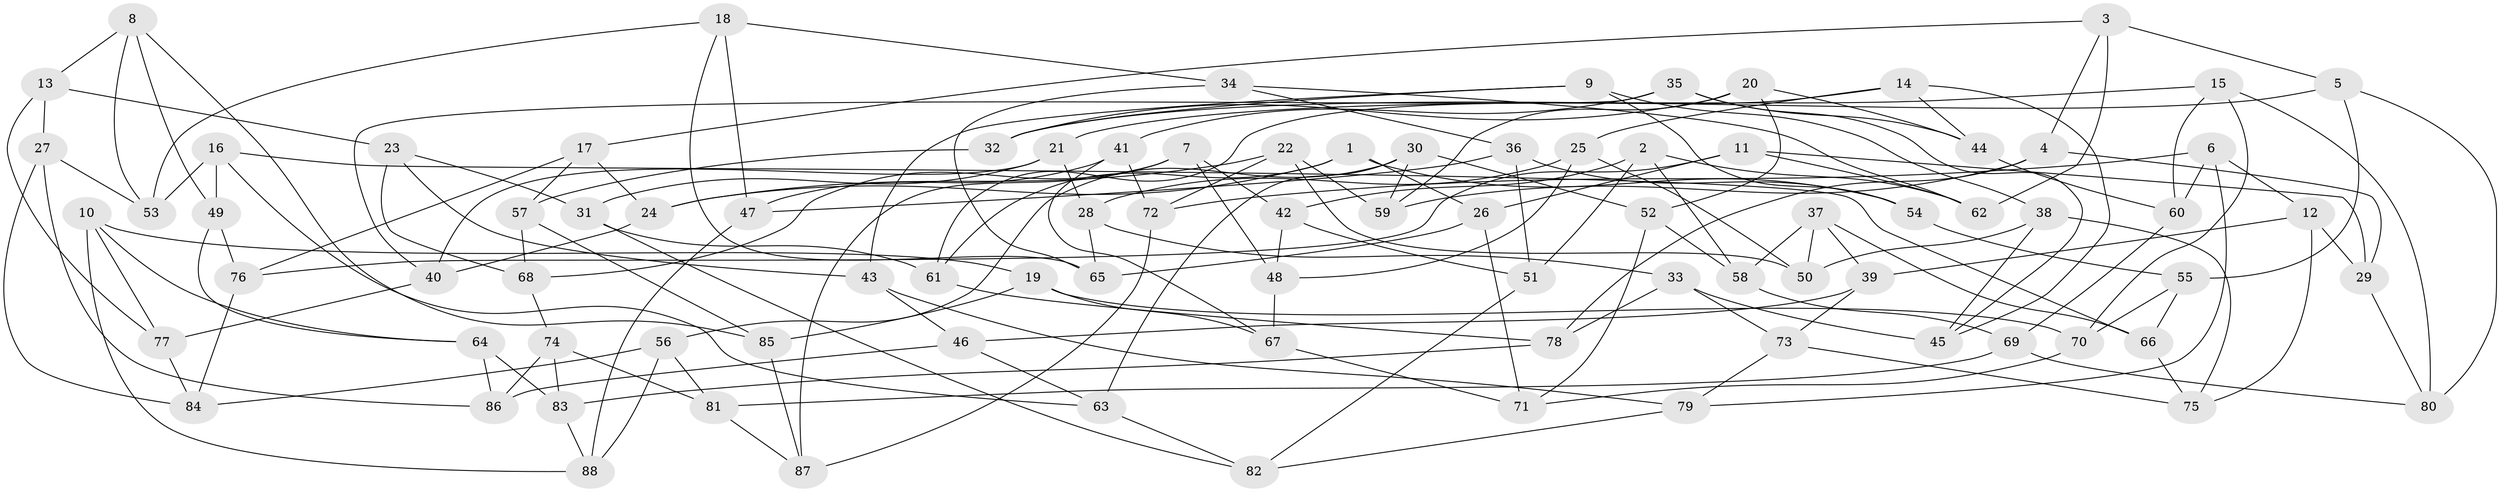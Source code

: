 // Generated by graph-tools (version 1.1) at 2025/50/03/09/25 03:50:46]
// undirected, 88 vertices, 176 edges
graph export_dot {
graph [start="1"]
  node [color=gray90,style=filled];
  1;
  2;
  3;
  4;
  5;
  6;
  7;
  8;
  9;
  10;
  11;
  12;
  13;
  14;
  15;
  16;
  17;
  18;
  19;
  20;
  21;
  22;
  23;
  24;
  25;
  26;
  27;
  28;
  29;
  30;
  31;
  32;
  33;
  34;
  35;
  36;
  37;
  38;
  39;
  40;
  41;
  42;
  43;
  44;
  45;
  46;
  47;
  48;
  49;
  50;
  51;
  52;
  53;
  54;
  55;
  56;
  57;
  58;
  59;
  60;
  61;
  62;
  63;
  64;
  65;
  66;
  67;
  68;
  69;
  70;
  71;
  72;
  73;
  74;
  75;
  76;
  77;
  78;
  79;
  80;
  81;
  82;
  83;
  84;
  85;
  86;
  87;
  88;
  1 -- 24;
  1 -- 54;
  1 -- 61;
  1 -- 26;
  2 -- 58;
  2 -- 42;
  2 -- 51;
  2 -- 62;
  3 -- 62;
  3 -- 5;
  3 -- 4;
  3 -- 17;
  4 -- 78;
  4 -- 59;
  4 -- 29;
  5 -- 55;
  5 -- 32;
  5 -- 80;
  6 -- 79;
  6 -- 12;
  6 -- 60;
  6 -- 72;
  7 -- 42;
  7 -- 68;
  7 -- 87;
  7 -- 48;
  8 -- 85;
  8 -- 53;
  8 -- 13;
  8 -- 49;
  9 -- 32;
  9 -- 38;
  9 -- 54;
  9 -- 43;
  10 -- 77;
  10 -- 88;
  10 -- 19;
  10 -- 64;
  11 -- 62;
  11 -- 29;
  11 -- 26;
  11 -- 76;
  12 -- 39;
  12 -- 75;
  12 -- 29;
  13 -- 23;
  13 -- 77;
  13 -- 27;
  14 -- 61;
  14 -- 44;
  14 -- 25;
  14 -- 45;
  15 -- 21;
  15 -- 70;
  15 -- 80;
  15 -- 60;
  16 -- 53;
  16 -- 66;
  16 -- 63;
  16 -- 49;
  17 -- 76;
  17 -- 57;
  17 -- 24;
  18 -- 47;
  18 -- 34;
  18 -- 53;
  18 -- 65;
  19 -- 67;
  19 -- 70;
  19 -- 85;
  20 -- 52;
  20 -- 59;
  20 -- 44;
  20 -- 32;
  21 -- 31;
  21 -- 40;
  21 -- 28;
  22 -- 59;
  22 -- 50;
  22 -- 72;
  22 -- 24;
  23 -- 43;
  23 -- 31;
  23 -- 68;
  24 -- 40;
  25 -- 48;
  25 -- 28;
  25 -- 50;
  26 -- 71;
  26 -- 65;
  27 -- 53;
  27 -- 86;
  27 -- 84;
  28 -- 65;
  28 -- 33;
  29 -- 80;
  30 -- 56;
  30 -- 63;
  30 -- 52;
  30 -- 59;
  31 -- 61;
  31 -- 82;
  32 -- 57;
  33 -- 78;
  33 -- 45;
  33 -- 73;
  34 -- 62;
  34 -- 65;
  34 -- 36;
  35 -- 45;
  35 -- 41;
  35 -- 44;
  35 -- 40;
  36 -- 54;
  36 -- 51;
  36 -- 47;
  37 -- 58;
  37 -- 39;
  37 -- 50;
  37 -- 66;
  38 -- 75;
  38 -- 50;
  38 -- 45;
  39 -- 46;
  39 -- 73;
  40 -- 77;
  41 -- 47;
  41 -- 67;
  41 -- 72;
  42 -- 48;
  42 -- 51;
  43 -- 79;
  43 -- 46;
  44 -- 60;
  46 -- 86;
  46 -- 63;
  47 -- 88;
  48 -- 67;
  49 -- 64;
  49 -- 76;
  51 -- 82;
  52 -- 58;
  52 -- 71;
  54 -- 55;
  55 -- 66;
  55 -- 70;
  56 -- 88;
  56 -- 84;
  56 -- 81;
  57 -- 68;
  57 -- 85;
  58 -- 69;
  60 -- 69;
  61 -- 78;
  63 -- 82;
  64 -- 83;
  64 -- 86;
  66 -- 75;
  67 -- 71;
  68 -- 74;
  69 -- 80;
  69 -- 81;
  70 -- 71;
  72 -- 87;
  73 -- 75;
  73 -- 79;
  74 -- 86;
  74 -- 81;
  74 -- 83;
  76 -- 84;
  77 -- 84;
  78 -- 83;
  79 -- 82;
  81 -- 87;
  83 -- 88;
  85 -- 87;
}
